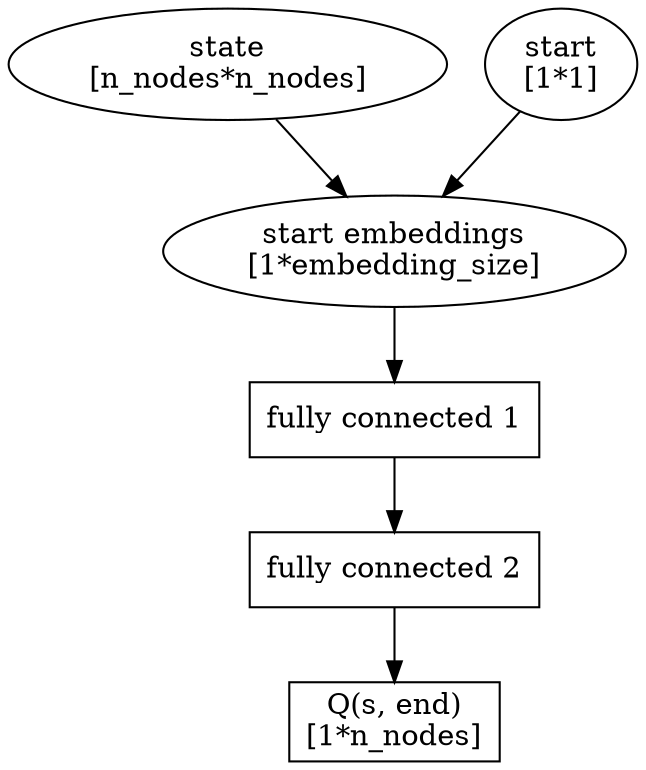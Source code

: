 digraph "enn_action" {
    graph [dpi = 300];
    state [label = "state\n[n_nodes*n_nodes]"]
    start [label = "start\n[1*1]"]
    start_embeds [label = "start embeddings\n[1*embedding_size]"]
    h1 [label = "fully connected 1", shape=box]
    h2 [label = "fully connected 2", shape=box]
    end_q [label = "Q(s, end)\n[1*n_nodes]", shape=box]

    state -> start_embeds
    start -> start_embeds
    start_embeds -> h1
    h1 -> h2
    h2 -> end_q
}

